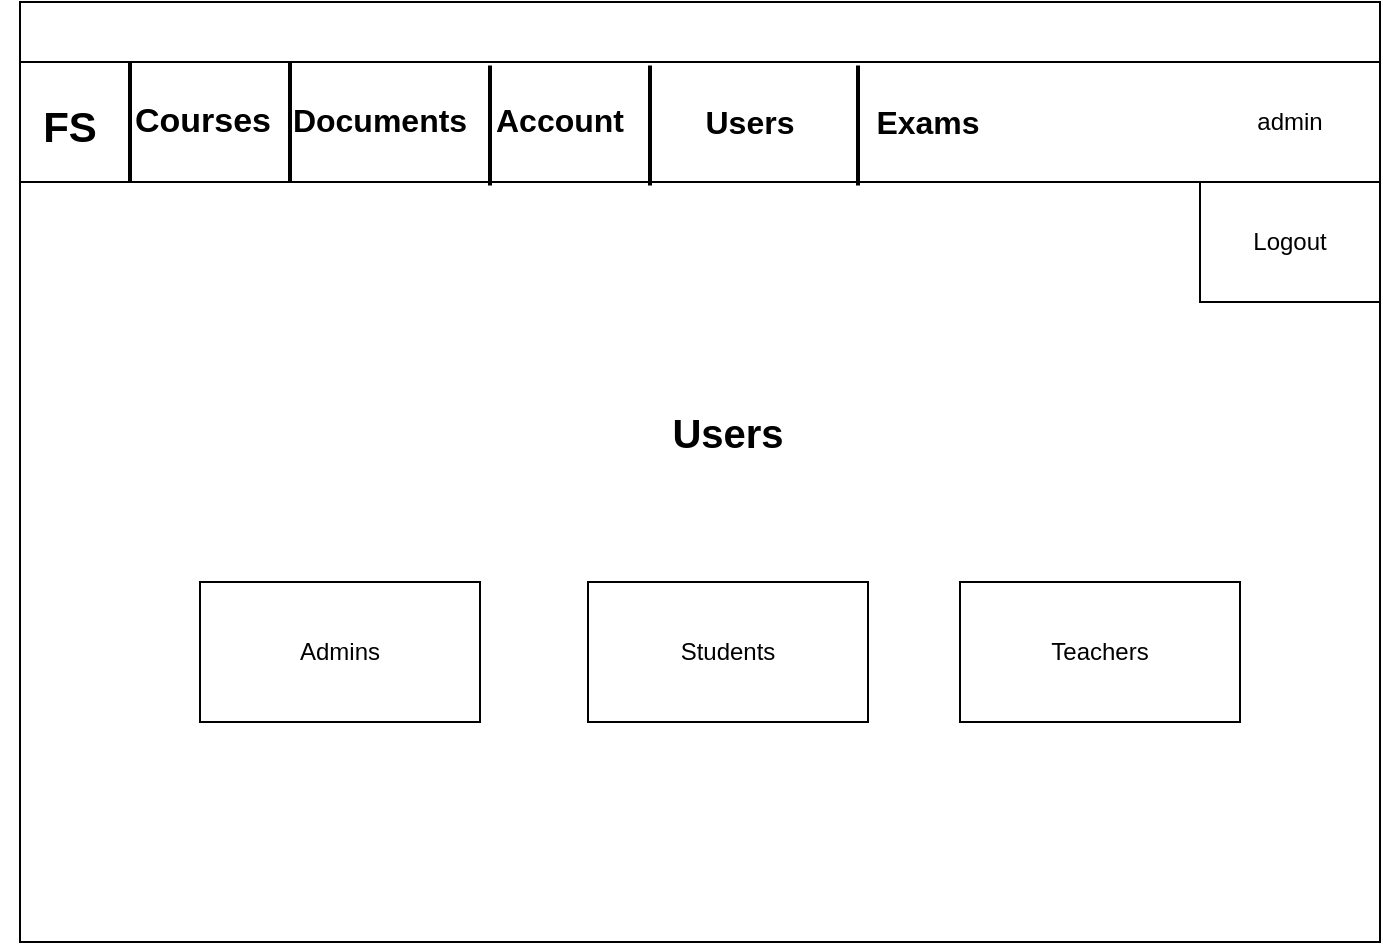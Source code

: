 <mxfile version="13.9.9" type="device"><diagram id="EeLUhkOLqaiyKJmhiH48" name="Page-1"><mxGraphModel dx="1851" dy="1761" grid="1" gridSize="10" guides="1" tooltips="1" connect="1" arrows="1" fold="1" page="1" pageScale="1" pageWidth="827" pageHeight="1169" math="0" shadow="0"><root><mxCell id="0"/><mxCell id="1" parent="0"/><mxCell id="UHbxIiiiPqlxRccdonN8-1" value="" style="rounded=0;whiteSpace=wrap;html=1;" parent="1" vertex="1"><mxGeometry y="-30" width="680" height="470" as="geometry"/></mxCell><mxCell id="UHbxIiiiPqlxRccdonN8-38" value="" style="rounded=0;whiteSpace=wrap;html=1;" parent="1" vertex="1"><mxGeometry x="40" width="120" height="60" as="geometry"/></mxCell><mxCell id="UHbxIiiiPqlxRccdonN8-10" value="" style="rounded=0;whiteSpace=wrap;html=1;" parent="1" vertex="1"><mxGeometry width="680" height="60" as="geometry"/></mxCell><mxCell id="UHbxIiiiPqlxRccdonN8-14" value="admin" style="text;html=1;strokeColor=none;fillColor=none;align=center;verticalAlign=middle;whiteSpace=wrap;rounded=0;" parent="1" vertex="1"><mxGeometry x="615" y="20" width="40" height="20" as="geometry"/></mxCell><mxCell id="UHbxIiiiPqlxRccdonN8-16" value="&lt;b&gt;&lt;font style=&quot;font-size: 17px&quot;&gt;Courses&lt;/font&gt;&lt;/b&gt;" style="text;html=1;strokeColor=none;fillColor=none;align=center;verticalAlign=middle;whiteSpace=wrap;rounded=0;" parent="1" vertex="1"><mxGeometry x="70" y="19" width="42.5" height="21" as="geometry"/></mxCell><mxCell id="UHbxIiiiPqlxRccdonN8-17" value="&lt;b&gt;&lt;font style=&quot;font-size: 16px&quot;&gt;Documents&lt;/font&gt;&lt;/b&gt;" style="text;html=1;strokeColor=none;fillColor=none;align=center;verticalAlign=middle;whiteSpace=wrap;rounded=0;" parent="1" vertex="1"><mxGeometry x="160" y="19" width="40" height="20" as="geometry"/></mxCell><mxCell id="UHbxIiiiPqlxRccdonN8-18" value="&lt;b style=&quot;font-size: 16px&quot;&gt;Account&lt;/b&gt;" style="text;html=1;strokeColor=none;fillColor=none;align=center;verticalAlign=middle;whiteSpace=wrap;rounded=0;" parent="1" vertex="1"><mxGeometry x="250" y="19" width="40" height="20" as="geometry"/></mxCell><mxCell id="UHbxIiiiPqlxRccdonN8-23" value="" style="verticalLabelPosition=bottom;verticalAlign=top;html=1;shape=mxgraph.basic.rect;fillColor2=none;strokeWidth=1;size=20;indent=5;" parent="1" vertex="1"><mxGeometry x="590" y="60" width="90" height="60" as="geometry"/></mxCell><mxCell id="UHbxIiiiPqlxRccdonN8-24" value="&lt;b&gt;&lt;font style=&quot;font-size: 21px&quot;&gt;FS&lt;/font&gt;&lt;/b&gt;" style="text;html=1;strokeColor=none;fillColor=none;align=center;verticalAlign=middle;whiteSpace=wrap;rounded=0;" parent="1" vertex="1"><mxGeometry x="-10" y="22" width="70" height="19.5" as="geometry"/></mxCell><mxCell id="UHbxIiiiPqlxRccdonN8-25" style="edgeStyle=orthogonalEdgeStyle;rounded=0;orthogonalLoop=1;jettySize=auto;html=1;exitX=0.5;exitY=1;exitDx=0;exitDy=0;" parent="1" edge="1"><mxGeometry relative="1" as="geometry"><mxPoint x="320" y="80" as="sourcePoint"/><mxPoint x="320" y="80" as="targetPoint"/></mxGeometry></mxCell><mxCell id="UHbxIiiiPqlxRccdonN8-27" value="Logout" style="text;html=1;strokeColor=none;fillColor=none;align=center;verticalAlign=middle;whiteSpace=wrap;rounded=0;" parent="1" vertex="1"><mxGeometry x="615" y="80" width="40" height="20" as="geometry"/></mxCell><mxCell id="UHbxIiiiPqlxRccdonN8-37" value="&lt;b style=&quot;font-size: 16px&quot;&gt;Exams&lt;/b&gt;" style="text;html=1;strokeColor=none;fillColor=none;align=center;verticalAlign=middle;whiteSpace=wrap;rounded=0;" parent="1" vertex="1"><mxGeometry x="424" y="20" width="60" height="20" as="geometry"/></mxCell><mxCell id="MPaKONIHOzIJGPhEMFgn-1" value="" style="line;strokeWidth=2;direction=south;html=1;" parent="1" vertex="1"><mxGeometry x="50" width="10" height="60" as="geometry"/></mxCell><mxCell id="MPaKONIHOzIJGPhEMFgn-2" value="" style="line;strokeWidth=2;direction=south;html=1;" parent="1" vertex="1"><mxGeometry x="130" width="10" height="60" as="geometry"/></mxCell><mxCell id="MPaKONIHOzIJGPhEMFgn-3" value="" style="line;strokeWidth=2;direction=south;html=1;" parent="1" vertex="1"><mxGeometry x="230" y="1.75" width="10" height="60" as="geometry"/></mxCell><mxCell id="MPaKONIHOzIJGPhEMFgn-4" value="" style="line;strokeWidth=2;direction=south;html=1;" parent="1" vertex="1"><mxGeometry x="310" y="1.75" width="10" height="60" as="geometry"/></mxCell><mxCell id="MPaKONIHOzIJGPhEMFgn-6" value="" style="line;strokeWidth=2;direction=south;html=1;" parent="1" vertex="1"><mxGeometry x="414" y="1.75" width="10" height="60" as="geometry"/></mxCell><mxCell id="MPaKONIHOzIJGPhEMFgn-68" value="&lt;font style=&quot;font-size: 20px&quot;&gt;&lt;b&gt;Users&lt;/b&gt;&lt;/font&gt;" style="text;html=1;strokeColor=none;fillColor=none;align=center;verticalAlign=middle;whiteSpace=wrap;rounded=0;" parent="1" vertex="1"><mxGeometry x="309" y="150" width="90" height="70" as="geometry"/></mxCell><mxCell id="4eR0gZ3nRVz_VqUTlrM3-1" value="Admins" style="whiteSpace=wrap;html=1;align=center;" parent="1" vertex="1"><mxGeometry x="90" y="260" width="140" height="70" as="geometry"/></mxCell><mxCell id="4eR0gZ3nRVz_VqUTlrM3-17" value="&lt;b style=&quot;font-size: 16px&quot;&gt;Users&lt;/b&gt;" style="text;html=1;strokeColor=none;fillColor=none;align=center;verticalAlign=middle;whiteSpace=wrap;rounded=0;" parent="1" vertex="1"><mxGeometry x="335" y="20" width="60" height="20" as="geometry"/></mxCell><mxCell id="KbkitwPGfnv1fy9Wnspg-1" value="Students" style="whiteSpace=wrap;html=1;align=center;" parent="1" vertex="1"><mxGeometry x="284" y="260" width="140" height="70" as="geometry"/></mxCell><mxCell id="KbkitwPGfnv1fy9Wnspg-2" value="Teachers" style="whiteSpace=wrap;html=1;align=center;" parent="1" vertex="1"><mxGeometry x="470" y="260" width="140" height="70" as="geometry"/></mxCell></root></mxGraphModel></diagram></mxfile>